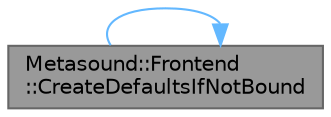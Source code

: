 digraph "Metasound::Frontend::CreateDefaultsIfNotBound"
{
 // INTERACTIVE_SVG=YES
 // LATEX_PDF_SIZE
  bgcolor="transparent";
  edge [fontname=Helvetica,fontsize=10,labelfontname=Helvetica,labelfontsize=10];
  node [fontname=Helvetica,fontsize=10,shape=box,height=0.2,width=0.4];
  rankdir="LR";
  Node1 [id="Node000001",label="Metasound::Frontend\l::CreateDefaultsIfNotBound",height=0.2,width=0.4,color="gray40", fillcolor="grey60", style="filled", fontcolor="black",tooltip="Create data references for all inputs on the FInputVertexInterfaceData which do not already have a da..."];
  Node1 -> Node1 [id="edge1_Node000001_Node000001",color="steelblue1",style="solid",tooltip=" "];
}
